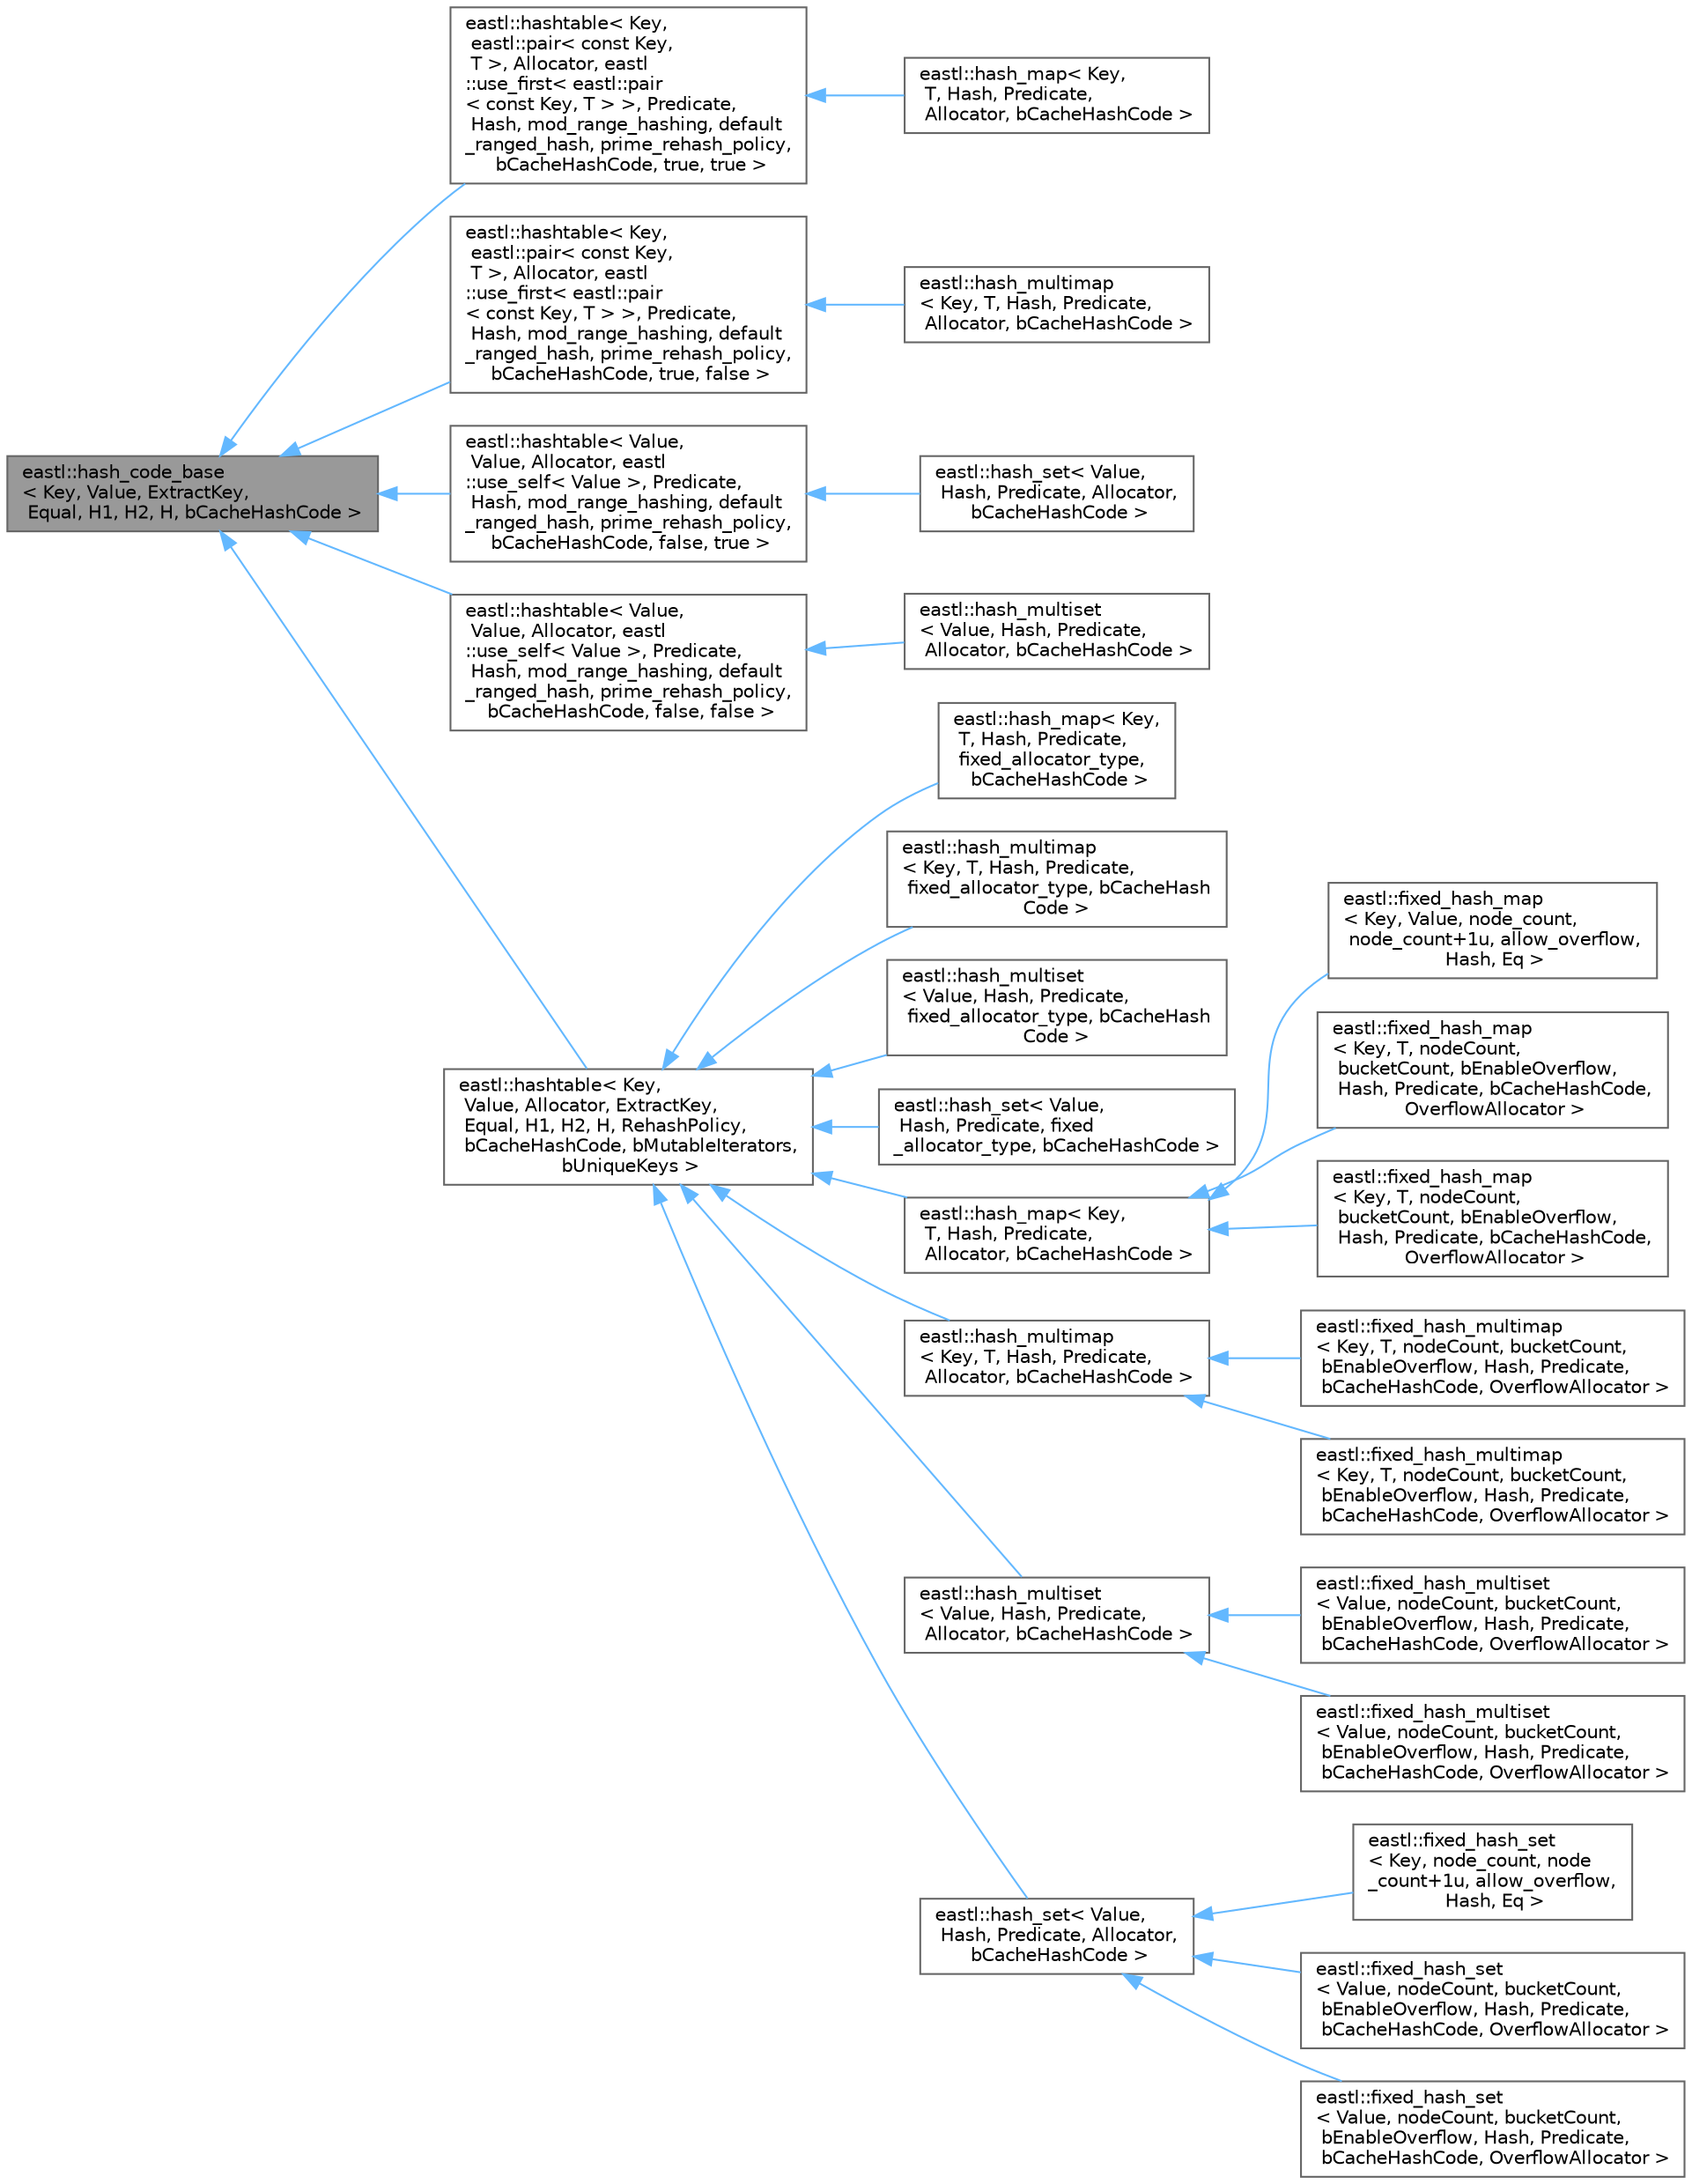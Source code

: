 digraph "eastl::hash_code_base&lt; Key, Value, ExtractKey, Equal, H1, H2, H, bCacheHashCode &gt;"
{
 // LATEX_PDF_SIZE
  bgcolor="transparent";
  edge [fontname=Helvetica,fontsize=10,labelfontname=Helvetica,labelfontsize=10];
  node [fontname=Helvetica,fontsize=10,shape=box,height=0.2,width=0.4];
  rankdir="LR";
  Node1 [id="Node000001",label="eastl::hash_code_base\l\< Key, Value, ExtractKey,\l Equal, H1, H2, H, bCacheHashCode \>",height=0.2,width=0.4,color="gray40", fillcolor="grey60", style="filled", fontcolor="black",tooltip=" "];
  Node1 -> Node2 [id="edge1_Node000001_Node000002",dir="back",color="steelblue1",style="solid",tooltip=" "];
  Node2 [id="Node000002",label="eastl::hashtable\< Key,\l eastl::pair\< const Key,\l T \>, Allocator, eastl\l::use_first\< eastl::pair\l\< const Key, T \> \>, Predicate,\l Hash, mod_range_hashing, default\l_ranged_hash, prime_rehash_policy,\l bCacheHashCode, true, true \>",height=0.2,width=0.4,color="gray40", fillcolor="white", style="filled",URL="$classeastl_1_1hashtable.html",tooltip=" "];
  Node2 -> Node3 [id="edge2_Node000002_Node000003",dir="back",color="steelblue1",style="solid",tooltip=" "];
  Node3 [id="Node000003",label="eastl::hash_map\< Key,\l T, Hash, Predicate,\l Allocator, bCacheHashCode \>",height=0.2,width=0.4,color="gray40", fillcolor="white", style="filled",URL="$classeastl_1_1hash__map.html",tooltip=" "];
  Node1 -> Node4 [id="edge3_Node000001_Node000004",dir="back",color="steelblue1",style="solid",tooltip=" "];
  Node4 [id="Node000004",label="eastl::hashtable\< Key,\l eastl::pair\< const Key,\l T \>, Allocator, eastl\l::use_first\< eastl::pair\l\< const Key, T \> \>, Predicate,\l Hash, mod_range_hashing, default\l_ranged_hash, prime_rehash_policy,\l bCacheHashCode, true, false \>",height=0.2,width=0.4,color="gray40", fillcolor="white", style="filled",URL="$classeastl_1_1hashtable.html",tooltip=" "];
  Node4 -> Node5 [id="edge4_Node000004_Node000005",dir="back",color="steelblue1",style="solid",tooltip=" "];
  Node5 [id="Node000005",label="eastl::hash_multimap\l\< Key, T, Hash, Predicate,\l Allocator, bCacheHashCode \>",height=0.2,width=0.4,color="gray40", fillcolor="white", style="filled",URL="$classeastl_1_1hash__multimap.html",tooltip=" "];
  Node1 -> Node6 [id="edge5_Node000001_Node000006",dir="back",color="steelblue1",style="solid",tooltip=" "];
  Node6 [id="Node000006",label="eastl::hashtable\< Value,\l Value, Allocator, eastl\l::use_self\< Value \>, Predicate,\l Hash, mod_range_hashing, default\l_ranged_hash, prime_rehash_policy,\l bCacheHashCode, false, true \>",height=0.2,width=0.4,color="gray40", fillcolor="white", style="filled",URL="$classeastl_1_1hashtable.html",tooltip=" "];
  Node6 -> Node7 [id="edge6_Node000006_Node000007",dir="back",color="steelblue1",style="solid",tooltip=" "];
  Node7 [id="Node000007",label="eastl::hash_set\< Value,\l Hash, Predicate, Allocator,\l bCacheHashCode \>",height=0.2,width=0.4,color="gray40", fillcolor="white", style="filled",URL="$classeastl_1_1hash__set.html",tooltip=" "];
  Node1 -> Node8 [id="edge7_Node000001_Node000008",dir="back",color="steelblue1",style="solid",tooltip=" "];
  Node8 [id="Node000008",label="eastl::hashtable\< Value,\l Value, Allocator, eastl\l::use_self\< Value \>, Predicate,\l Hash, mod_range_hashing, default\l_ranged_hash, prime_rehash_policy,\l bCacheHashCode, false, false \>",height=0.2,width=0.4,color="gray40", fillcolor="white", style="filled",URL="$classeastl_1_1hashtable.html",tooltip=" "];
  Node8 -> Node9 [id="edge8_Node000008_Node000009",dir="back",color="steelblue1",style="solid",tooltip=" "];
  Node9 [id="Node000009",label="eastl::hash_multiset\l\< Value, Hash, Predicate,\l Allocator, bCacheHashCode \>",height=0.2,width=0.4,color="gray40", fillcolor="white", style="filled",URL="$classeastl_1_1hash__multiset.html",tooltip=" "];
  Node1 -> Node10 [id="edge9_Node000001_Node000010",dir="back",color="steelblue1",style="solid",tooltip=" "];
  Node10 [id="Node000010",label="eastl::hashtable\< Key,\l Value, Allocator, ExtractKey,\l Equal, H1, H2, H, RehashPolicy,\l bCacheHashCode, bMutableIterators,\l bUniqueKeys \>",height=0.2,width=0.4,color="gray40", fillcolor="white", style="filled",URL="$classeastl_1_1hashtable.html",tooltip=" "];
  Node10 -> Node11 [id="edge10_Node000010_Node000011",dir="back",color="steelblue1",style="solid",tooltip=" "];
  Node11 [id="Node000011",label="eastl::hash_map\< Key,\l T, Hash, Predicate,\l fixed_allocator_type,\l bCacheHashCode \>",height=0.2,width=0.4,color="gray40", fillcolor="white", style="filled",URL="$classeastl_1_1hash__map.html",tooltip=" "];
  Node10 -> Node12 [id="edge11_Node000010_Node000012",dir="back",color="steelblue1",style="solid",tooltip=" "];
  Node12 [id="Node000012",label="eastl::hash_multimap\l\< Key, T, Hash, Predicate,\l fixed_allocator_type, bCacheHash\lCode \>",height=0.2,width=0.4,color="gray40", fillcolor="white", style="filled",URL="$classeastl_1_1hash__multimap.html",tooltip=" "];
  Node10 -> Node13 [id="edge12_Node000010_Node000013",dir="back",color="steelblue1",style="solid",tooltip=" "];
  Node13 [id="Node000013",label="eastl::hash_multiset\l\< Value, Hash, Predicate,\l fixed_allocator_type, bCacheHash\lCode \>",height=0.2,width=0.4,color="gray40", fillcolor="white", style="filled",URL="$classeastl_1_1hash__multiset.html",tooltip=" "];
  Node10 -> Node14 [id="edge13_Node000010_Node000014",dir="back",color="steelblue1",style="solid",tooltip=" "];
  Node14 [id="Node000014",label="eastl::hash_set\< Value,\l Hash, Predicate, fixed\l_allocator_type, bCacheHashCode \>",height=0.2,width=0.4,color="gray40", fillcolor="white", style="filled",URL="$classeastl_1_1hash__set.html",tooltip=" "];
  Node10 -> Node15 [id="edge14_Node000010_Node000015",dir="back",color="steelblue1",style="solid",tooltip=" "];
  Node15 [id="Node000015",label="eastl::hash_map\< Key,\l T, Hash, Predicate,\l Allocator, bCacheHashCode \>",height=0.2,width=0.4,color="gray40", fillcolor="white", style="filled",URL="$classeastl_1_1hash__map.html",tooltip=" "];
  Node15 -> Node16 [id="edge15_Node000015_Node000016",dir="back",color="steelblue1",style="solid",tooltip=" "];
  Node16 [id="Node000016",label="eastl::fixed_hash_map\l\< Key, Value, node_count,\l node_count+1u, allow_overflow,\l Hash, Eq \>",height=0.2,width=0.4,color="gray40", fillcolor="white", style="filled",URL="$classeastl_1_1fixed__hash__map.html",tooltip=" "];
  Node15 -> Node17 [id="edge16_Node000015_Node000017",dir="back",color="steelblue1",style="solid",tooltip=" "];
  Node17 [id="Node000017",label="eastl::fixed_hash_map\l\< Key, T, nodeCount,\l bucketCount, bEnableOverflow,\l Hash, Predicate, bCacheHashCode,\l OverflowAllocator \>",height=0.2,width=0.4,color="gray40", fillcolor="white", style="filled",URL="$classeastl_1_1fixed__hash__map.html",tooltip=" "];
  Node15 -> Node18 [id="edge17_Node000015_Node000018",dir="back",color="steelblue1",style="solid",tooltip=" "];
  Node18 [id="Node000018",label="eastl::fixed_hash_map\l\< Key, T, nodeCount,\l bucketCount, bEnableOverflow,\l Hash, Predicate, bCacheHashCode,\l OverflowAllocator \>",height=0.2,width=0.4,color="gray40", fillcolor="white", style="filled",URL="$classeastl_1_1fixed__hash__map.html",tooltip=" "];
  Node10 -> Node19 [id="edge18_Node000010_Node000019",dir="back",color="steelblue1",style="solid",tooltip=" "];
  Node19 [id="Node000019",label="eastl::hash_multimap\l\< Key, T, Hash, Predicate,\l Allocator, bCacheHashCode \>",height=0.2,width=0.4,color="gray40", fillcolor="white", style="filled",URL="$classeastl_1_1hash__multimap.html",tooltip=" "];
  Node19 -> Node20 [id="edge19_Node000019_Node000020",dir="back",color="steelblue1",style="solid",tooltip=" "];
  Node20 [id="Node000020",label="eastl::fixed_hash_multimap\l\< Key, T, nodeCount, bucketCount,\l bEnableOverflow, Hash, Predicate,\l bCacheHashCode, OverflowAllocator \>",height=0.2,width=0.4,color="gray40", fillcolor="white", style="filled",URL="$classeastl_1_1fixed__hash__multimap.html",tooltip=" "];
  Node19 -> Node21 [id="edge20_Node000019_Node000021",dir="back",color="steelblue1",style="solid",tooltip=" "];
  Node21 [id="Node000021",label="eastl::fixed_hash_multimap\l\< Key, T, nodeCount, bucketCount,\l bEnableOverflow, Hash, Predicate,\l bCacheHashCode, OverflowAllocator \>",height=0.2,width=0.4,color="gray40", fillcolor="white", style="filled",URL="$classeastl_1_1fixed__hash__multimap.html",tooltip=" "];
  Node10 -> Node22 [id="edge21_Node000010_Node000022",dir="back",color="steelblue1",style="solid",tooltip=" "];
  Node22 [id="Node000022",label="eastl::hash_multiset\l\< Value, Hash, Predicate,\l Allocator, bCacheHashCode \>",height=0.2,width=0.4,color="gray40", fillcolor="white", style="filled",URL="$classeastl_1_1hash__multiset.html",tooltip=" "];
  Node22 -> Node23 [id="edge22_Node000022_Node000023",dir="back",color="steelblue1",style="solid",tooltip=" "];
  Node23 [id="Node000023",label="eastl::fixed_hash_multiset\l\< Value, nodeCount, bucketCount,\l bEnableOverflow, Hash, Predicate,\l bCacheHashCode, OverflowAllocator \>",height=0.2,width=0.4,color="gray40", fillcolor="white", style="filled",URL="$classeastl_1_1fixed__hash__multiset.html",tooltip=" "];
  Node22 -> Node24 [id="edge23_Node000022_Node000024",dir="back",color="steelblue1",style="solid",tooltip=" "];
  Node24 [id="Node000024",label="eastl::fixed_hash_multiset\l\< Value, nodeCount, bucketCount,\l bEnableOverflow, Hash, Predicate,\l bCacheHashCode, OverflowAllocator \>",height=0.2,width=0.4,color="gray40", fillcolor="white", style="filled",URL="$classeastl_1_1fixed__hash__multiset.html",tooltip=" "];
  Node10 -> Node25 [id="edge24_Node000010_Node000025",dir="back",color="steelblue1",style="solid",tooltip=" "];
  Node25 [id="Node000025",label="eastl::hash_set\< Value,\l Hash, Predicate, Allocator,\l bCacheHashCode \>",height=0.2,width=0.4,color="gray40", fillcolor="white", style="filled",URL="$classeastl_1_1hash__set.html",tooltip=" "];
  Node25 -> Node26 [id="edge25_Node000025_Node000026",dir="back",color="steelblue1",style="solid",tooltip=" "];
  Node26 [id="Node000026",label="eastl::fixed_hash_set\l\< Key, node_count, node\l_count+1u, allow_overflow,\l Hash, Eq \>",height=0.2,width=0.4,color="gray40", fillcolor="white", style="filled",URL="$classeastl_1_1fixed__hash__set.html",tooltip=" "];
  Node25 -> Node27 [id="edge26_Node000025_Node000027",dir="back",color="steelblue1",style="solid",tooltip=" "];
  Node27 [id="Node000027",label="eastl::fixed_hash_set\l\< Value, nodeCount, bucketCount,\l bEnableOverflow, Hash, Predicate,\l bCacheHashCode, OverflowAllocator \>",height=0.2,width=0.4,color="gray40", fillcolor="white", style="filled",URL="$classeastl_1_1fixed__hash__set.html",tooltip=" "];
  Node25 -> Node28 [id="edge27_Node000025_Node000028",dir="back",color="steelblue1",style="solid",tooltip=" "];
  Node28 [id="Node000028",label="eastl::fixed_hash_set\l\< Value, nodeCount, bucketCount,\l bEnableOverflow, Hash, Predicate,\l bCacheHashCode, OverflowAllocator \>",height=0.2,width=0.4,color="gray40", fillcolor="white", style="filled",URL="$classeastl_1_1fixed__hash__set.html",tooltip=" "];
}
